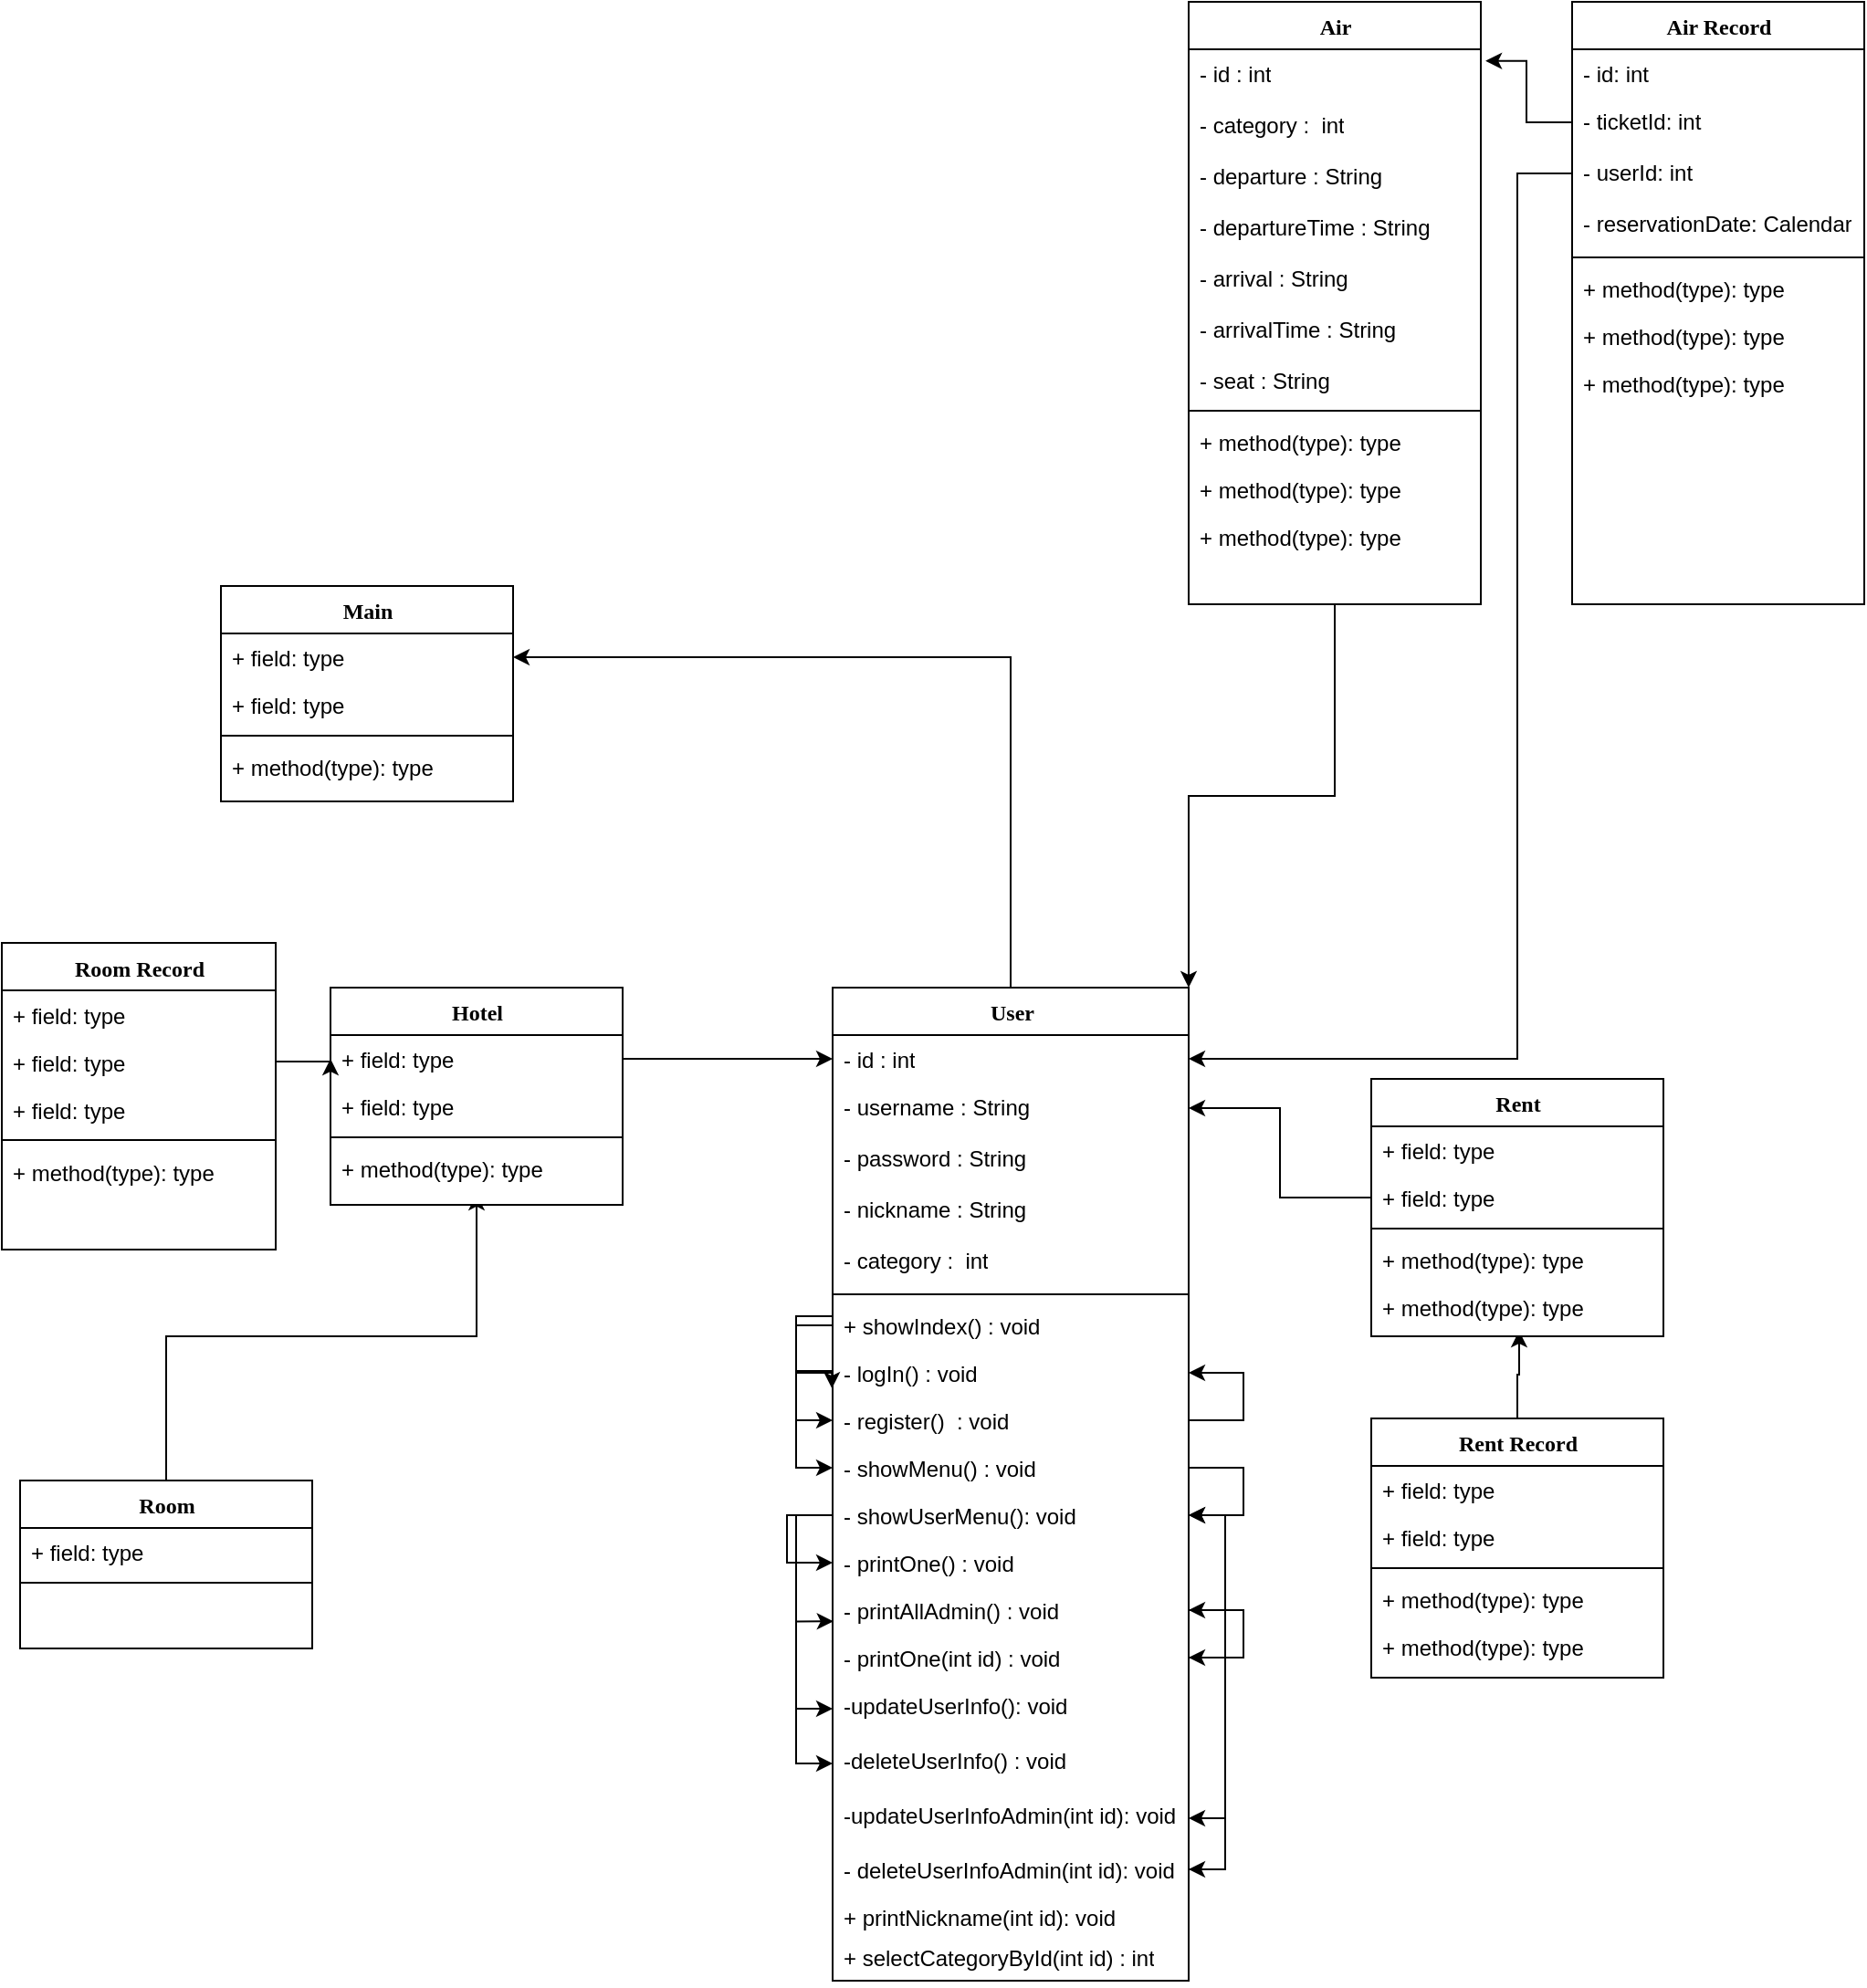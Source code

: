 <mxfile version="17.2.4" type="github">
  <diagram name="Page-1" id="6133507b-19e7-1e82-6fc7-422aa6c4b21f">
    <mxGraphModel dx="1146" dy="1398" grid="1" gridSize="10" guides="1" tooltips="1" connect="1" arrows="1" fold="1" page="1" pageScale="1" pageWidth="1100" pageHeight="850" background="none" math="0" shadow="0">
      <root>
        <mxCell id="0" />
        <mxCell id="1" parent="0" />
        <mxCell id="235556782a83e6d0-1" value="Room Record" style="swimlane;html=1;fontStyle=1;align=center;verticalAlign=top;childLayout=stackLayout;horizontal=1;startSize=26;horizontalStack=0;resizeParent=1;resizeLast=0;collapsible=1;marginBottom=0;swimlaneFillColor=#ffffff;rounded=0;shadow=0;comic=0;labelBackgroundColor=none;strokeWidth=1;fillColor=none;fontFamily=Verdana;fontSize=12" parent="1" vertex="1">
          <mxGeometry x="20" y="335.5" width="150" height="168" as="geometry" />
        </mxCell>
        <mxCell id="235556782a83e6d0-2" value="+ field: type" style="text;html=1;strokeColor=none;fillColor=none;align=left;verticalAlign=top;spacingLeft=4;spacingRight=4;whiteSpace=wrap;overflow=hidden;rotatable=0;points=[[0,0.5],[1,0.5]];portConstraint=eastwest;" parent="235556782a83e6d0-1" vertex="1">
          <mxGeometry y="26" width="150" height="26" as="geometry" />
        </mxCell>
        <mxCell id="235556782a83e6d0-3" value="+ field: type" style="text;html=1;strokeColor=none;fillColor=none;align=left;verticalAlign=top;spacingLeft=4;spacingRight=4;whiteSpace=wrap;overflow=hidden;rotatable=0;points=[[0,0.5],[1,0.5]];portConstraint=eastwest;" parent="235556782a83e6d0-1" vertex="1">
          <mxGeometry y="52" width="150" height="26" as="geometry" />
        </mxCell>
        <mxCell id="235556782a83e6d0-5" value="+ field: type" style="text;html=1;strokeColor=none;fillColor=none;align=left;verticalAlign=top;spacingLeft=4;spacingRight=4;whiteSpace=wrap;overflow=hidden;rotatable=0;points=[[0,0.5],[1,0.5]];portConstraint=eastwest;" parent="235556782a83e6d0-1" vertex="1">
          <mxGeometry y="78" width="150" height="26" as="geometry" />
        </mxCell>
        <mxCell id="235556782a83e6d0-6" value="" style="line;html=1;strokeWidth=1;fillColor=none;align=left;verticalAlign=middle;spacingTop=-1;spacingLeft=3;spacingRight=3;rotatable=0;labelPosition=right;points=[];portConstraint=eastwest;" parent="235556782a83e6d0-1" vertex="1">
          <mxGeometry y="104" width="150" height="8" as="geometry" />
        </mxCell>
        <mxCell id="235556782a83e6d0-7" value="+ method(type): type" style="text;html=1;strokeColor=none;fillColor=none;align=left;verticalAlign=top;spacingLeft=4;spacingRight=4;whiteSpace=wrap;overflow=hidden;rotatable=0;points=[[0,0.5],[1,0.5]];portConstraint=eastwest;" parent="235556782a83e6d0-1" vertex="1">
          <mxGeometry y="112" width="150" height="26" as="geometry" />
        </mxCell>
        <mxCell id="iSK817gtKvxIzdDeoUnY-23" style="edgeStyle=orthogonalEdgeStyle;rounded=0;orthogonalLoop=1;jettySize=auto;html=1;entryX=1;entryY=0.5;entryDx=0;entryDy=0;" parent="1" source="78961159f06e98e8-17" target="iSK817gtKvxIzdDeoUnY-15" edge="1">
          <mxGeometry relative="1" as="geometry" />
        </mxCell>
        <mxCell id="78961159f06e98e8-17" value="User" style="swimlane;html=1;fontStyle=1;align=center;verticalAlign=top;childLayout=stackLayout;horizontal=1;startSize=26;horizontalStack=0;resizeParent=1;resizeLast=0;collapsible=1;marginBottom=0;swimlaneFillColor=#ffffff;rounded=0;shadow=0;comic=0;labelBackgroundColor=none;strokeWidth=1;fillColor=none;fontFamily=Verdana;fontSize=12" parent="1" vertex="1">
          <mxGeometry x="475" y="360" width="195" height="544" as="geometry">
            <mxRectangle x="480" y="420" width="60" height="26" as="alternateBounds" />
          </mxGeometry>
        </mxCell>
        <mxCell id="78961159f06e98e8-23" value="- id : int" style="text;html=1;strokeColor=none;fillColor=none;align=left;verticalAlign=top;spacingLeft=4;spacingRight=4;whiteSpace=wrap;overflow=hidden;rotatable=0;points=[[0,0.5],[1,0.5]];portConstraint=eastwest;" parent="78961159f06e98e8-17" vertex="1">
          <mxGeometry y="26" width="195" height="26" as="geometry" />
        </mxCell>
        <mxCell id="78961159f06e98e8-24" value="- username :&amp;nbsp;String&lt;br&gt;&lt;br&gt;" style="text;html=1;strokeColor=none;fillColor=none;align=left;verticalAlign=top;spacingLeft=4;spacingRight=4;whiteSpace=wrap;overflow=hidden;rotatable=0;points=[[0,0.5],[1,0.5]];portConstraint=eastwest;" parent="78961159f06e98e8-17" vertex="1">
          <mxGeometry y="52" width="195" height="28" as="geometry" />
        </mxCell>
        <mxCell id="_0c4o1B5KgxvpBEdfp1l-8" value="- password :&amp;nbsp;String" style="text;html=1;strokeColor=none;fillColor=none;align=left;verticalAlign=top;spacingLeft=4;spacingRight=4;whiteSpace=wrap;overflow=hidden;rotatable=0;points=[[0,0.5],[1,0.5]];portConstraint=eastwest;" vertex="1" parent="78961159f06e98e8-17">
          <mxGeometry y="80" width="195" height="28" as="geometry" />
        </mxCell>
        <mxCell id="_0c4o1B5KgxvpBEdfp1l-7" value="- nickname :&amp;nbsp;String&lt;span style=&quot;white-space: pre&quot;&gt;	&lt;/span&gt;&lt;span style=&quot;white-space: pre&quot;&gt;	&lt;/span&gt;" style="text;html=1;strokeColor=none;fillColor=none;align=left;verticalAlign=top;spacingLeft=4;spacingRight=4;whiteSpace=wrap;overflow=hidden;rotatable=0;points=[[0,0.5],[1,0.5]];portConstraint=eastwest;" vertex="1" parent="78961159f06e98e8-17">
          <mxGeometry y="108" width="195" height="28" as="geometry" />
        </mxCell>
        <mxCell id="_0c4o1B5KgxvpBEdfp1l-6" value="- category :&amp;nbsp; int" style="text;html=1;strokeColor=none;fillColor=none;align=left;verticalAlign=top;spacingLeft=4;spacingRight=4;whiteSpace=wrap;overflow=hidden;rotatable=0;points=[[0,0.5],[1,0.5]];portConstraint=eastwest;" vertex="1" parent="78961159f06e98e8-17">
          <mxGeometry y="136" width="195" height="28" as="geometry" />
        </mxCell>
        <mxCell id="78961159f06e98e8-19" value="" style="line;html=1;strokeWidth=1;fillColor=none;align=left;verticalAlign=middle;spacingTop=-1;spacingLeft=3;spacingRight=3;rotatable=0;labelPosition=right;points=[];portConstraint=eastwest;" parent="78961159f06e98e8-17" vertex="1">
          <mxGeometry y="164" width="195" height="8" as="geometry" />
        </mxCell>
        <mxCell id="_0c4o1B5KgxvpBEdfp1l-23" style="edgeStyle=orthogonalEdgeStyle;rounded=0;orthogonalLoop=1;jettySize=auto;html=1;entryX=-0.002;entryY=0.83;entryDx=0;entryDy=0;entryPerimeter=0;" edge="1" parent="78961159f06e98e8-17" source="78961159f06e98e8-27" target="_0c4o1B5KgxvpBEdfp1l-9">
          <mxGeometry relative="1" as="geometry">
            <Array as="points">
              <mxPoint x="-20" y="180" />
              <mxPoint x="-20" y="210" />
              <mxPoint y="210" />
            </Array>
          </mxGeometry>
        </mxCell>
        <mxCell id="_0c4o1B5KgxvpBEdfp1l-24" style="edgeStyle=orthogonalEdgeStyle;rounded=0;orthogonalLoop=1;jettySize=auto;html=1;exitX=0;exitY=0.5;exitDx=0;exitDy=0;entryX=0;entryY=0.5;entryDx=0;entryDy=0;" edge="1" parent="78961159f06e98e8-17" source="78961159f06e98e8-27" target="_0c4o1B5KgxvpBEdfp1l-11">
          <mxGeometry relative="1" as="geometry" />
        </mxCell>
        <mxCell id="78961159f06e98e8-27" value="+ showIndex() : void" style="text;html=1;strokeColor=none;fillColor=none;align=left;verticalAlign=top;spacingLeft=4;spacingRight=4;whiteSpace=wrap;overflow=hidden;rotatable=0;points=[[0,0.5],[1,0.5]];portConstraint=eastwest;" parent="78961159f06e98e8-17" vertex="1">
          <mxGeometry y="172" width="195" height="26" as="geometry" />
        </mxCell>
        <mxCell id="_0c4o1B5KgxvpBEdfp1l-26" style="edgeStyle=orthogonalEdgeStyle;rounded=0;orthogonalLoop=1;jettySize=auto;html=1;exitX=0;exitY=0.5;exitDx=0;exitDy=0;entryX=0;entryY=0.5;entryDx=0;entryDy=0;" edge="1" parent="78961159f06e98e8-17" source="_0c4o1B5KgxvpBEdfp1l-9" target="_0c4o1B5KgxvpBEdfp1l-10">
          <mxGeometry relative="1" as="geometry" />
        </mxCell>
        <mxCell id="_0c4o1B5KgxvpBEdfp1l-9" value="-&amp;nbsp;logIn() : void" style="text;html=1;strokeColor=none;fillColor=none;align=left;verticalAlign=top;spacingLeft=4;spacingRight=4;whiteSpace=wrap;overflow=hidden;rotatable=0;points=[[0,0.5],[1,0.5]];portConstraint=eastwest;" vertex="1" parent="78961159f06e98e8-17">
          <mxGeometry y="198" width="195" height="26" as="geometry" />
        </mxCell>
        <mxCell id="_0c4o1B5KgxvpBEdfp1l-25" style="edgeStyle=orthogonalEdgeStyle;rounded=0;orthogonalLoop=1;jettySize=auto;html=1;exitX=1;exitY=0.5;exitDx=0;exitDy=0;entryX=1;entryY=0.5;entryDx=0;entryDy=0;" edge="1" parent="78961159f06e98e8-17" source="_0c4o1B5KgxvpBEdfp1l-11" target="_0c4o1B5KgxvpBEdfp1l-9">
          <mxGeometry relative="1" as="geometry">
            <Array as="points">
              <mxPoint x="225" y="237" />
              <mxPoint x="225" y="211" />
            </Array>
          </mxGeometry>
        </mxCell>
        <mxCell id="_0c4o1B5KgxvpBEdfp1l-11" value="-&amp;nbsp;register()&amp;nbsp; : void" style="text;html=1;strokeColor=none;fillColor=none;align=left;verticalAlign=top;spacingLeft=4;spacingRight=4;whiteSpace=wrap;overflow=hidden;rotatable=0;points=[[0,0.5],[1,0.5]];portConstraint=eastwest;" vertex="1" parent="78961159f06e98e8-17">
          <mxGeometry y="224" width="195" height="26" as="geometry" />
        </mxCell>
        <mxCell id="_0c4o1B5KgxvpBEdfp1l-27" style="edgeStyle=orthogonalEdgeStyle;rounded=0;orthogonalLoop=1;jettySize=auto;html=1;exitX=1;exitY=0.5;exitDx=0;exitDy=0;entryX=1;entryY=0.5;entryDx=0;entryDy=0;" edge="1" parent="78961159f06e98e8-17" source="_0c4o1B5KgxvpBEdfp1l-10" target="_0c4o1B5KgxvpBEdfp1l-15">
          <mxGeometry relative="1" as="geometry">
            <Array as="points">
              <mxPoint x="225" y="263" />
              <mxPoint x="225" y="289" />
            </Array>
          </mxGeometry>
        </mxCell>
        <mxCell id="_0c4o1B5KgxvpBEdfp1l-10" value="-&amp;nbsp;showMenu() : void" style="text;html=1;strokeColor=none;fillColor=none;align=left;verticalAlign=top;spacingLeft=4;spacingRight=4;whiteSpace=wrap;overflow=hidden;rotatable=0;points=[[0,0.5],[1,0.5]];portConstraint=eastwest;" vertex="1" parent="78961159f06e98e8-17">
          <mxGeometry y="250" width="195" height="26" as="geometry" />
        </mxCell>
        <mxCell id="_0c4o1B5KgxvpBEdfp1l-28" style="edgeStyle=orthogonalEdgeStyle;rounded=0;orthogonalLoop=1;jettySize=auto;html=1;exitX=0;exitY=0.5;exitDx=0;exitDy=0;entryX=0.002;entryY=0.737;entryDx=0;entryDy=0;entryPerimeter=0;" edge="1" parent="78961159f06e98e8-17" source="_0c4o1B5KgxvpBEdfp1l-15" target="_0c4o1B5KgxvpBEdfp1l-13">
          <mxGeometry relative="1" as="geometry" />
        </mxCell>
        <mxCell id="_0c4o1B5KgxvpBEdfp1l-29" style="edgeStyle=orthogonalEdgeStyle;rounded=0;orthogonalLoop=1;jettySize=auto;html=1;exitX=0;exitY=0.5;exitDx=0;exitDy=0;entryX=0;entryY=0.5;entryDx=0;entryDy=0;" edge="1" parent="78961159f06e98e8-17" source="_0c4o1B5KgxvpBEdfp1l-15" target="_0c4o1B5KgxvpBEdfp1l-21">
          <mxGeometry relative="1" as="geometry" />
        </mxCell>
        <mxCell id="_0c4o1B5KgxvpBEdfp1l-30" style="edgeStyle=orthogonalEdgeStyle;rounded=0;orthogonalLoop=1;jettySize=auto;html=1;exitX=0;exitY=0.5;exitDx=0;exitDy=0;entryX=0;entryY=0.5;entryDx=0;entryDy=0;" edge="1" parent="78961159f06e98e8-17" source="_0c4o1B5KgxvpBEdfp1l-15" target="_0c4o1B5KgxvpBEdfp1l-20">
          <mxGeometry relative="1" as="geometry" />
        </mxCell>
        <mxCell id="_0c4o1B5KgxvpBEdfp1l-33" style="edgeStyle=orthogonalEdgeStyle;rounded=0;orthogonalLoop=1;jettySize=auto;html=1;exitX=0;exitY=0.5;exitDx=0;exitDy=0;entryX=0;entryY=0.5;entryDx=0;entryDy=0;" edge="1" parent="78961159f06e98e8-17" source="_0c4o1B5KgxvpBEdfp1l-15" target="_0c4o1B5KgxvpBEdfp1l-14">
          <mxGeometry relative="1" as="geometry">
            <Array as="points">
              <mxPoint x="-25" y="289" />
              <mxPoint x="-25" y="315" />
            </Array>
          </mxGeometry>
        </mxCell>
        <mxCell id="_0c4o1B5KgxvpBEdfp1l-15" value="-&amp;nbsp;showUserMenu(): void" style="text;html=1;strokeColor=none;fillColor=none;align=left;verticalAlign=top;spacingLeft=4;spacingRight=4;whiteSpace=wrap;overflow=hidden;rotatable=0;points=[[0,0.5],[1,0.5]];portConstraint=eastwest;" vertex="1" parent="78961159f06e98e8-17">
          <mxGeometry y="276" width="195" height="26" as="geometry" />
        </mxCell>
        <mxCell id="_0c4o1B5KgxvpBEdfp1l-14" value="-&amp;nbsp;printOne() : void" style="text;html=1;strokeColor=none;fillColor=none;align=left;verticalAlign=top;spacingLeft=4;spacingRight=4;whiteSpace=wrap;overflow=hidden;rotatable=0;points=[[0,0.5],[1,0.5]];portConstraint=eastwest;" vertex="1" parent="78961159f06e98e8-17">
          <mxGeometry y="302" width="195" height="26" as="geometry" />
        </mxCell>
        <mxCell id="_0c4o1B5KgxvpBEdfp1l-31" style="edgeStyle=orthogonalEdgeStyle;rounded=0;orthogonalLoop=1;jettySize=auto;html=1;exitX=1;exitY=0.5;exitDx=0;exitDy=0;entryX=1;entryY=0.5;entryDx=0;entryDy=0;" edge="1" parent="78961159f06e98e8-17" source="_0c4o1B5KgxvpBEdfp1l-13" target="_0c4o1B5KgxvpBEdfp1l-12">
          <mxGeometry relative="1" as="geometry">
            <Array as="points">
              <mxPoint x="225" y="341" />
              <mxPoint x="225" y="367" />
            </Array>
          </mxGeometry>
        </mxCell>
        <mxCell id="_0c4o1B5KgxvpBEdfp1l-13" value="-&amp;nbsp;printAllAdmin() : void" style="text;html=1;strokeColor=none;fillColor=none;align=left;verticalAlign=top;spacingLeft=4;spacingRight=4;whiteSpace=wrap;overflow=hidden;rotatable=0;points=[[0,0.5],[1,0.5]];portConstraint=eastwest;" vertex="1" parent="78961159f06e98e8-17">
          <mxGeometry y="328" width="195" height="26" as="geometry" />
        </mxCell>
        <mxCell id="_0c4o1B5KgxvpBEdfp1l-34" style="edgeStyle=orthogonalEdgeStyle;rounded=0;orthogonalLoop=1;jettySize=auto;html=1;exitX=1;exitY=0.5;exitDx=0;exitDy=0;entryX=1;entryY=0.5;entryDx=0;entryDy=0;" edge="1" parent="78961159f06e98e8-17" source="_0c4o1B5KgxvpBEdfp1l-12" target="_0c4o1B5KgxvpBEdfp1l-19">
          <mxGeometry relative="1" as="geometry" />
        </mxCell>
        <mxCell id="_0c4o1B5KgxvpBEdfp1l-35" style="edgeStyle=orthogonalEdgeStyle;rounded=0;orthogonalLoop=1;jettySize=auto;html=1;exitX=1;exitY=0.5;exitDx=0;exitDy=0;entryX=1;entryY=0.5;entryDx=0;entryDy=0;" edge="1" parent="78961159f06e98e8-17" source="_0c4o1B5KgxvpBEdfp1l-12" target="_0c4o1B5KgxvpBEdfp1l-18">
          <mxGeometry relative="1" as="geometry" />
        </mxCell>
        <mxCell id="_0c4o1B5KgxvpBEdfp1l-36" style="edgeStyle=orthogonalEdgeStyle;rounded=0;orthogonalLoop=1;jettySize=auto;html=1;exitX=1;exitY=0.5;exitDx=0;exitDy=0;entryX=1;entryY=0.5;entryDx=0;entryDy=0;" edge="1" parent="78961159f06e98e8-17" source="_0c4o1B5KgxvpBEdfp1l-12" target="_0c4o1B5KgxvpBEdfp1l-13">
          <mxGeometry relative="1" as="geometry">
            <Array as="points">
              <mxPoint x="225" y="367" />
              <mxPoint x="225" y="341" />
            </Array>
          </mxGeometry>
        </mxCell>
        <mxCell id="_0c4o1B5KgxvpBEdfp1l-12" value="-&amp;nbsp;printOne(int id) : void" style="text;html=1;strokeColor=none;fillColor=none;align=left;verticalAlign=top;spacingLeft=4;spacingRight=4;whiteSpace=wrap;overflow=hidden;rotatable=0;points=[[0,0.5],[1,0.5]];portConstraint=eastwest;" vertex="1" parent="78961159f06e98e8-17">
          <mxGeometry y="354" width="195" height="26" as="geometry" />
        </mxCell>
        <mxCell id="_0c4o1B5KgxvpBEdfp1l-21" value="-updateUserInfo(): void" style="text;html=1;strokeColor=none;fillColor=none;align=left;verticalAlign=top;spacingLeft=4;spacingRight=4;whiteSpace=wrap;overflow=hidden;rotatable=0;points=[[0,0.5],[1,0.5]];portConstraint=eastwest;" vertex="1" parent="78961159f06e98e8-17">
          <mxGeometry y="380" width="195" height="30" as="geometry" />
        </mxCell>
        <mxCell id="_0c4o1B5KgxvpBEdfp1l-20" value="-deleteUserInfo() : void" style="text;html=1;strokeColor=none;fillColor=none;align=left;verticalAlign=top;spacingLeft=4;spacingRight=4;whiteSpace=wrap;overflow=hidden;rotatable=0;points=[[0,0.5],[1,0.5]];portConstraint=eastwest;" vertex="1" parent="78961159f06e98e8-17">
          <mxGeometry y="410" width="195" height="30" as="geometry" />
        </mxCell>
        <mxCell id="_0c4o1B5KgxvpBEdfp1l-19" value="-updateUserInfoAdmin(int id): void" style="text;html=1;strokeColor=none;fillColor=none;align=left;verticalAlign=top;spacingLeft=4;spacingRight=4;whiteSpace=wrap;overflow=hidden;rotatable=0;points=[[0,0.5],[1,0.5]];portConstraint=eastwest;" vertex="1" parent="78961159f06e98e8-17">
          <mxGeometry y="440" width="195" height="30" as="geometry" />
        </mxCell>
        <mxCell id="_0c4o1B5KgxvpBEdfp1l-37" style="edgeStyle=orthogonalEdgeStyle;rounded=0;orthogonalLoop=1;jettySize=auto;html=1;exitX=1;exitY=0.5;exitDx=0;exitDy=0;entryX=1;entryY=0.5;entryDx=0;entryDy=0;" edge="1" parent="78961159f06e98e8-17" source="_0c4o1B5KgxvpBEdfp1l-18" target="_0c4o1B5KgxvpBEdfp1l-15">
          <mxGeometry relative="1" as="geometry" />
        </mxCell>
        <mxCell id="_0c4o1B5KgxvpBEdfp1l-18" value="-&amp;nbsp;deleteUserInfoAdmin(int id): void" style="text;html=1;strokeColor=none;fillColor=none;align=left;verticalAlign=top;spacingLeft=4;spacingRight=4;whiteSpace=wrap;overflow=hidden;rotatable=0;points=[[0,0.5],[1,0.5]];portConstraint=eastwest;" vertex="1" parent="78961159f06e98e8-17">
          <mxGeometry y="470" width="195" height="26" as="geometry" />
        </mxCell>
        <mxCell id="_0c4o1B5KgxvpBEdfp1l-17" value="+ printNickname(int id): void" style="text;html=1;strokeColor=none;fillColor=none;align=left;verticalAlign=top;spacingLeft=4;spacingRight=4;whiteSpace=wrap;overflow=hidden;rotatable=0;points=[[0,0.5],[1,0.5]];portConstraint=eastwest;" vertex="1" parent="78961159f06e98e8-17">
          <mxGeometry y="496" width="195" height="26" as="geometry" />
        </mxCell>
        <mxCell id="78961159f06e98e8-43" value="Air Record" style="swimlane;html=1;fontStyle=1;align=center;verticalAlign=top;childLayout=stackLayout;horizontal=1;startSize=26;horizontalStack=0;resizeParent=1;resizeLast=0;collapsible=1;marginBottom=0;swimlaneFillColor=#ffffff;rounded=0;shadow=0;comic=0;labelBackgroundColor=none;strokeWidth=1;fillColor=none;fontFamily=Verdana;fontSize=12" parent="1" vertex="1">
          <mxGeometry x="880" y="-180.0" width="160" height="330" as="geometry" />
        </mxCell>
        <mxCell id="_0c4o1B5KgxvpBEdfp1l-59" value="-&amp;nbsp;id: int" style="text;html=1;strokeColor=none;fillColor=none;align=left;verticalAlign=top;spacingLeft=4;spacingRight=4;whiteSpace=wrap;overflow=hidden;rotatable=0;points=[[0,0.5],[1,0.5]];portConstraint=eastwest;" vertex="1" parent="78961159f06e98e8-43">
          <mxGeometry y="26" width="160" height="26" as="geometry" />
        </mxCell>
        <mxCell id="_0c4o1B5KgxvpBEdfp1l-58" value="- ticketId:&amp;nbsp;int" style="text;html=1;strokeColor=none;fillColor=none;align=left;verticalAlign=top;spacingLeft=4;spacingRight=4;whiteSpace=wrap;overflow=hidden;rotatable=0;points=[[0,0.5],[1,0.5]];portConstraint=eastwest;" vertex="1" parent="78961159f06e98e8-43">
          <mxGeometry y="52" width="160" height="28" as="geometry" />
        </mxCell>
        <mxCell id="_0c4o1B5KgxvpBEdfp1l-57" value="- userId:&amp;nbsp;int" style="text;html=1;strokeColor=none;fillColor=none;align=left;verticalAlign=top;spacingLeft=4;spacingRight=4;whiteSpace=wrap;overflow=hidden;rotatable=0;points=[[0,0.5],[1,0.5]];portConstraint=eastwest;" vertex="1" parent="78961159f06e98e8-43">
          <mxGeometry y="80" width="160" height="28" as="geometry" />
        </mxCell>
        <mxCell id="_0c4o1B5KgxvpBEdfp1l-56" value="- reservationDate:&amp;nbsp;Calendar" style="text;html=1;strokeColor=none;fillColor=none;align=left;verticalAlign=top;spacingLeft=4;spacingRight=4;whiteSpace=wrap;overflow=hidden;rotatable=0;points=[[0,0.5],[1,0.5]];portConstraint=eastwest;" vertex="1" parent="78961159f06e98e8-43">
          <mxGeometry y="108" width="160" height="28" as="geometry" />
        </mxCell>
        <mxCell id="78961159f06e98e8-51" value="" style="line;html=1;strokeWidth=1;fillColor=none;align=left;verticalAlign=middle;spacingTop=-1;spacingLeft=3;spacingRight=3;rotatable=0;labelPosition=right;points=[];portConstraint=eastwest;" parent="78961159f06e98e8-43" vertex="1">
          <mxGeometry y="136" width="160" height="8" as="geometry" />
        </mxCell>
        <mxCell id="78961159f06e98e8-52" value="+ method(type): type" style="text;html=1;strokeColor=none;fillColor=none;align=left;verticalAlign=top;spacingLeft=4;spacingRight=4;whiteSpace=wrap;overflow=hidden;rotatable=0;points=[[0,0.5],[1,0.5]];portConstraint=eastwest;" parent="78961159f06e98e8-43" vertex="1">
          <mxGeometry y="144" width="160" height="26" as="geometry" />
        </mxCell>
        <mxCell id="b94bc138ca980ef-2" value="+ method(type): type" style="text;html=1;strokeColor=none;fillColor=none;align=left;verticalAlign=top;spacingLeft=4;spacingRight=4;whiteSpace=wrap;overflow=hidden;rotatable=0;points=[[0,0.5],[1,0.5]];portConstraint=eastwest;" parent="78961159f06e98e8-43" vertex="1">
          <mxGeometry y="170" width="160" height="26" as="geometry" />
        </mxCell>
        <mxCell id="b94bc138ca980ef-3" value="+ method(type): type" style="text;html=1;strokeColor=none;fillColor=none;align=left;verticalAlign=top;spacingLeft=4;spacingRight=4;whiteSpace=wrap;overflow=hidden;rotatable=0;points=[[0,0.5],[1,0.5]];portConstraint=eastwest;" parent="78961159f06e98e8-43" vertex="1">
          <mxGeometry y="196" width="160" height="26" as="geometry" />
        </mxCell>
        <mxCell id="iSK817gtKvxIzdDeoUnY-26" style="edgeStyle=orthogonalEdgeStyle;rounded=0;orthogonalLoop=1;jettySize=auto;html=1;exitX=0.5;exitY=0;exitDx=0;exitDy=0;entryX=0.5;entryY=1.038;entryDx=0;entryDy=0;entryPerimeter=0;" parent="1" source="78961159f06e98e8-69" target="78961159f06e98e8-117" edge="1">
          <mxGeometry relative="1" as="geometry" />
        </mxCell>
        <mxCell id="78961159f06e98e8-69" value="Room" style="swimlane;html=1;fontStyle=1;align=center;verticalAlign=top;childLayout=stackLayout;horizontal=1;startSize=26;horizontalStack=0;resizeParent=1;resizeLast=0;collapsible=1;marginBottom=0;swimlaneFillColor=#ffffff;rounded=0;shadow=0;comic=0;labelBackgroundColor=none;strokeWidth=1;fillColor=none;fontFamily=Verdana;fontSize=12" parent="1" vertex="1">
          <mxGeometry x="30" y="630" width="160" height="92" as="geometry" />
        </mxCell>
        <mxCell id="78961159f06e98e8-70" value="+ field: type" style="text;html=1;strokeColor=none;fillColor=none;align=left;verticalAlign=top;spacingLeft=4;spacingRight=4;whiteSpace=wrap;overflow=hidden;rotatable=0;points=[[0,0.5],[1,0.5]];portConstraint=eastwest;" parent="78961159f06e98e8-69" vertex="1">
          <mxGeometry y="26" width="160" height="26" as="geometry" />
        </mxCell>
        <mxCell id="78961159f06e98e8-77" value="" style="line;html=1;strokeWidth=1;fillColor=none;align=left;verticalAlign=middle;spacingTop=-1;spacingLeft=3;spacingRight=3;rotatable=0;labelPosition=right;points=[];portConstraint=eastwest;" parent="78961159f06e98e8-69" vertex="1">
          <mxGeometry y="52" width="160" height="8" as="geometry" />
        </mxCell>
        <mxCell id="iSK817gtKvxIzdDeoUnY-21" style="edgeStyle=orthogonalEdgeStyle;rounded=0;orthogonalLoop=1;jettySize=auto;html=1;exitX=0.5;exitY=0;exitDx=0;exitDy=0;entryX=0.506;entryY=1;entryDx=0;entryDy=0;entryPerimeter=0;" parent="1" source="78961159f06e98e8-82" target="b94bc138ca980ef-5" edge="1">
          <mxGeometry relative="1" as="geometry" />
        </mxCell>
        <mxCell id="78961159f06e98e8-82" value="Rent Record" style="swimlane;html=1;fontStyle=1;align=center;verticalAlign=top;childLayout=stackLayout;horizontal=1;startSize=26;horizontalStack=0;resizeParent=1;resizeLast=0;collapsible=1;marginBottom=0;swimlaneFillColor=#ffffff;rounded=0;shadow=0;comic=0;labelBackgroundColor=none;strokeWidth=1;fillColor=none;fontFamily=Verdana;fontSize=12" parent="1" vertex="1">
          <mxGeometry x="770" y="596" width="160" height="142" as="geometry" />
        </mxCell>
        <mxCell id="78961159f06e98e8-84" value="+ field: type" style="text;html=1;strokeColor=none;fillColor=none;align=left;verticalAlign=top;spacingLeft=4;spacingRight=4;whiteSpace=wrap;overflow=hidden;rotatable=0;points=[[0,0.5],[1,0.5]];portConstraint=eastwest;" parent="78961159f06e98e8-82" vertex="1">
          <mxGeometry y="26" width="160" height="26" as="geometry" />
        </mxCell>
        <mxCell id="78961159f06e98e8-89" value="+ field: type" style="text;html=1;strokeColor=none;fillColor=none;align=left;verticalAlign=top;spacingLeft=4;spacingRight=4;whiteSpace=wrap;overflow=hidden;rotatable=0;points=[[0,0.5],[1,0.5]];portConstraint=eastwest;" parent="78961159f06e98e8-82" vertex="1">
          <mxGeometry y="52" width="160" height="26" as="geometry" />
        </mxCell>
        <mxCell id="78961159f06e98e8-90" value="" style="line;html=1;strokeWidth=1;fillColor=none;align=left;verticalAlign=middle;spacingTop=-1;spacingLeft=3;spacingRight=3;rotatable=0;labelPosition=right;points=[];portConstraint=eastwest;" parent="78961159f06e98e8-82" vertex="1">
          <mxGeometry y="78" width="160" height="8" as="geometry" />
        </mxCell>
        <mxCell id="78961159f06e98e8-94" value="+ method(type): type" style="text;html=1;strokeColor=none;fillColor=none;align=left;verticalAlign=top;spacingLeft=4;spacingRight=4;whiteSpace=wrap;overflow=hidden;rotatable=0;points=[[0,0.5],[1,0.5]];portConstraint=eastwest;" parent="78961159f06e98e8-82" vertex="1">
          <mxGeometry y="86" width="160" height="26" as="geometry" />
        </mxCell>
        <mxCell id="b94bc138ca980ef-4" value="+ method(type): type" style="text;html=1;strokeColor=none;fillColor=none;align=left;verticalAlign=top;spacingLeft=4;spacingRight=4;whiteSpace=wrap;overflow=hidden;rotatable=0;points=[[0,0.5],[1,0.5]];portConstraint=eastwest;" parent="78961159f06e98e8-82" vertex="1">
          <mxGeometry y="112" width="160" height="26" as="geometry" />
        </mxCell>
        <mxCell id="78961159f06e98e8-95" value="Rent" style="swimlane;html=1;fontStyle=1;align=center;verticalAlign=top;childLayout=stackLayout;horizontal=1;startSize=26;horizontalStack=0;resizeParent=1;resizeLast=0;collapsible=1;marginBottom=0;swimlaneFillColor=#ffffff;rounded=0;shadow=0;comic=0;labelBackgroundColor=none;strokeWidth=1;fillColor=none;fontFamily=Verdana;fontSize=12" parent="1" vertex="1">
          <mxGeometry x="770" y="410" width="160" height="141" as="geometry" />
        </mxCell>
        <mxCell id="78961159f06e98e8-96" value="+ field: type" style="text;html=1;strokeColor=none;fillColor=none;align=left;verticalAlign=top;spacingLeft=4;spacingRight=4;whiteSpace=wrap;overflow=hidden;rotatable=0;points=[[0,0.5],[1,0.5]];portConstraint=eastwest;" parent="78961159f06e98e8-95" vertex="1">
          <mxGeometry y="26" width="160" height="26" as="geometry" />
        </mxCell>
        <mxCell id="78961159f06e98e8-102" value="+ field: type" style="text;html=1;strokeColor=none;fillColor=none;align=left;verticalAlign=top;spacingLeft=4;spacingRight=4;whiteSpace=wrap;overflow=hidden;rotatable=0;points=[[0,0.5],[1,0.5]];portConstraint=eastwest;" parent="78961159f06e98e8-95" vertex="1">
          <mxGeometry y="52" width="160" height="26" as="geometry" />
        </mxCell>
        <mxCell id="78961159f06e98e8-103" value="" style="line;html=1;strokeWidth=1;fillColor=none;align=left;verticalAlign=middle;spacingTop=-1;spacingLeft=3;spacingRight=3;rotatable=0;labelPosition=right;points=[];portConstraint=eastwest;" parent="78961159f06e98e8-95" vertex="1">
          <mxGeometry y="78" width="160" height="8" as="geometry" />
        </mxCell>
        <mxCell id="78961159f06e98e8-104" value="+ method(type): type" style="text;html=1;strokeColor=none;fillColor=none;align=left;verticalAlign=top;spacingLeft=4;spacingRight=4;whiteSpace=wrap;overflow=hidden;rotatable=0;points=[[0,0.5],[1,0.5]];portConstraint=eastwest;" parent="78961159f06e98e8-95" vertex="1">
          <mxGeometry y="86" width="160" height="26" as="geometry" />
        </mxCell>
        <mxCell id="b94bc138ca980ef-5" value="+ method(type): type" style="text;html=1;strokeColor=none;fillColor=none;align=left;verticalAlign=top;spacingLeft=4;spacingRight=4;whiteSpace=wrap;overflow=hidden;rotatable=0;points=[[0,0.5],[1,0.5]];portConstraint=eastwest;" parent="78961159f06e98e8-95" vertex="1">
          <mxGeometry y="112" width="160" height="26" as="geometry" />
        </mxCell>
        <mxCell id="78961159f06e98e8-108" value="Hotel" style="swimlane;html=1;fontStyle=1;align=center;verticalAlign=top;childLayout=stackLayout;horizontal=1;startSize=26;horizontalStack=0;resizeParent=1;resizeLast=0;collapsible=1;marginBottom=0;swimlaneFillColor=#ffffff;rounded=0;shadow=0;comic=0;labelBackgroundColor=none;strokeWidth=1;fillColor=none;fontFamily=Verdana;fontSize=12" parent="1" vertex="1">
          <mxGeometry x="200" y="360" width="160" height="119" as="geometry" />
        </mxCell>
        <mxCell id="78961159f06e98e8-109" value="+ field: type" style="text;html=1;strokeColor=none;fillColor=none;align=left;verticalAlign=top;spacingLeft=4;spacingRight=4;whiteSpace=wrap;overflow=hidden;rotatable=0;points=[[0,0.5],[1,0.5]];portConstraint=eastwest;" parent="78961159f06e98e8-108" vertex="1">
          <mxGeometry y="26" width="160" height="26" as="geometry" />
        </mxCell>
        <mxCell id="78961159f06e98e8-110" value="+ field: type" style="text;html=1;strokeColor=none;fillColor=none;align=left;verticalAlign=top;spacingLeft=4;spacingRight=4;whiteSpace=wrap;overflow=hidden;rotatable=0;points=[[0,0.5],[1,0.5]];portConstraint=eastwest;" parent="78961159f06e98e8-108" vertex="1">
          <mxGeometry y="52" width="160" height="26" as="geometry" />
        </mxCell>
        <mxCell id="78961159f06e98e8-116" value="" style="line;html=1;strokeWidth=1;fillColor=none;align=left;verticalAlign=middle;spacingTop=-1;spacingLeft=3;spacingRight=3;rotatable=0;labelPosition=right;points=[];portConstraint=eastwest;" parent="78961159f06e98e8-108" vertex="1">
          <mxGeometry y="78" width="160" height="8" as="geometry" />
        </mxCell>
        <mxCell id="78961159f06e98e8-117" value="+ method(type): type" style="text;html=1;strokeColor=none;fillColor=none;align=left;verticalAlign=top;spacingLeft=4;spacingRight=4;whiteSpace=wrap;overflow=hidden;rotatable=0;points=[[0,0.5],[1,0.5]];portConstraint=eastwest;" parent="78961159f06e98e8-108" vertex="1">
          <mxGeometry y="86" width="160" height="26" as="geometry" />
        </mxCell>
        <mxCell id="iSK817gtKvxIzdDeoUnY-28" style="edgeStyle=orthogonalEdgeStyle;rounded=0;orthogonalLoop=1;jettySize=auto;html=1;exitX=0.5;exitY=1;exitDx=0;exitDy=0;entryX=1;entryY=0;entryDx=0;entryDy=0;" parent="1" source="iSK817gtKvxIzdDeoUnY-1" target="78961159f06e98e8-17" edge="1">
          <mxGeometry relative="1" as="geometry" />
        </mxCell>
        <mxCell id="iSK817gtKvxIzdDeoUnY-1" value="Air" style="swimlane;html=1;fontStyle=1;align=center;verticalAlign=top;childLayout=stackLayout;horizontal=1;startSize=26;horizontalStack=0;resizeParent=1;resizeLast=0;collapsible=1;marginBottom=0;swimlaneFillColor=#ffffff;rounded=0;shadow=0;comic=0;labelBackgroundColor=none;strokeWidth=1;fillColor=none;fontFamily=Verdana;fontSize=12" parent="1" vertex="1">
          <mxGeometry x="670" y="-180" width="160" height="330" as="geometry" />
        </mxCell>
        <mxCell id="_0c4o1B5KgxvpBEdfp1l-60" value="- id : int" style="text;html=1;strokeColor=none;fillColor=none;align=left;verticalAlign=top;spacingLeft=4;spacingRight=4;whiteSpace=wrap;overflow=hidden;rotatable=0;points=[[0,0.5],[1,0.5]];portConstraint=eastwest;" vertex="1" parent="iSK817gtKvxIzdDeoUnY-1">
          <mxGeometry y="26" width="160" height="28" as="geometry" />
        </mxCell>
        <mxCell id="_0c4o1B5KgxvpBEdfp1l-52" value="- category :&amp;nbsp; int" style="text;html=1;strokeColor=none;fillColor=none;align=left;verticalAlign=top;spacingLeft=4;spacingRight=4;whiteSpace=wrap;overflow=hidden;rotatable=0;points=[[0,0.5],[1,0.5]];portConstraint=eastwest;" vertex="1" parent="iSK817gtKvxIzdDeoUnY-1">
          <mxGeometry y="54" width="160" height="28" as="geometry" />
        </mxCell>
        <mxCell id="_0c4o1B5KgxvpBEdfp1l-51" value="- departure :&amp;nbsp;String&lt;span&gt;	&lt;/span&gt;&lt;span&gt;	&lt;/span&gt;" style="text;html=1;strokeColor=none;fillColor=none;align=left;verticalAlign=top;spacingLeft=4;spacingRight=4;whiteSpace=wrap;overflow=hidden;rotatable=0;points=[[0,0.5],[1,0.5]];portConstraint=eastwest;" vertex="1" parent="iSK817gtKvxIzdDeoUnY-1">
          <mxGeometry y="82" width="160" height="28" as="geometry" />
        </mxCell>
        <mxCell id="_0c4o1B5KgxvpBEdfp1l-50" value="- departureTime :&amp;nbsp;String" style="text;html=1;strokeColor=none;fillColor=none;align=left;verticalAlign=top;spacingLeft=4;spacingRight=4;whiteSpace=wrap;overflow=hidden;rotatable=0;points=[[0,0.5],[1,0.5]];portConstraint=eastwest;" vertex="1" parent="iSK817gtKvxIzdDeoUnY-1">
          <mxGeometry y="110" width="160" height="28" as="geometry" />
        </mxCell>
        <mxCell id="_0c4o1B5KgxvpBEdfp1l-49" value="- arrival :&amp;nbsp;String&lt;br&gt;" style="text;html=1;strokeColor=none;fillColor=none;align=left;verticalAlign=top;spacingLeft=4;spacingRight=4;whiteSpace=wrap;overflow=hidden;rotatable=0;points=[[0,0.5],[1,0.5]];portConstraint=eastwest;" vertex="1" parent="iSK817gtKvxIzdDeoUnY-1">
          <mxGeometry y="138" width="160" height="28" as="geometry" />
        </mxCell>
        <mxCell id="_0c4o1B5KgxvpBEdfp1l-53" value="- arrivalTime :&amp;nbsp;String" style="text;html=1;strokeColor=none;fillColor=none;align=left;verticalAlign=top;spacingLeft=4;spacingRight=4;whiteSpace=wrap;overflow=hidden;rotatable=0;points=[[0,0.5],[1,0.5]];portConstraint=eastwest;" vertex="1" parent="iSK817gtKvxIzdDeoUnY-1">
          <mxGeometry y="166" width="160" height="28" as="geometry" />
        </mxCell>
        <mxCell id="iSK817gtKvxIzdDeoUnY-2" value="-&amp;nbsp;seat : String" style="text;html=1;strokeColor=none;fillColor=none;align=left;verticalAlign=top;spacingLeft=4;spacingRight=4;whiteSpace=wrap;overflow=hidden;rotatable=0;points=[[0,0.5],[1,0.5]];portConstraint=eastwest;" parent="iSK817gtKvxIzdDeoUnY-1" vertex="1">
          <mxGeometry y="194" width="160" height="26" as="geometry" />
        </mxCell>
        <mxCell id="iSK817gtKvxIzdDeoUnY-4" value="" style="line;html=1;strokeWidth=1;fillColor=none;align=left;verticalAlign=middle;spacingTop=-1;spacingLeft=3;spacingRight=3;rotatable=0;labelPosition=right;points=[];portConstraint=eastwest;" parent="iSK817gtKvxIzdDeoUnY-1" vertex="1">
          <mxGeometry y="220" width="160" height="8" as="geometry" />
        </mxCell>
        <mxCell id="iSK817gtKvxIzdDeoUnY-5" value="+ method(type): type" style="text;html=1;strokeColor=none;fillColor=none;align=left;verticalAlign=top;spacingLeft=4;spacingRight=4;whiteSpace=wrap;overflow=hidden;rotatable=0;points=[[0,0.5],[1,0.5]];portConstraint=eastwest;" parent="iSK817gtKvxIzdDeoUnY-1" vertex="1">
          <mxGeometry y="228" width="160" height="26" as="geometry" />
        </mxCell>
        <mxCell id="iSK817gtKvxIzdDeoUnY-6" value="+ method(type): type" style="text;html=1;strokeColor=none;fillColor=none;align=left;verticalAlign=top;spacingLeft=4;spacingRight=4;whiteSpace=wrap;overflow=hidden;rotatable=0;points=[[0,0.5],[1,0.5]];portConstraint=eastwest;" parent="iSK817gtKvxIzdDeoUnY-1" vertex="1">
          <mxGeometry y="254" width="160" height="26" as="geometry" />
        </mxCell>
        <mxCell id="iSK817gtKvxIzdDeoUnY-7" value="+ method(type): type" style="text;html=1;strokeColor=none;fillColor=none;align=left;verticalAlign=top;spacingLeft=4;spacingRight=4;whiteSpace=wrap;overflow=hidden;rotatable=0;points=[[0,0.5],[1,0.5]];portConstraint=eastwest;" parent="iSK817gtKvxIzdDeoUnY-1" vertex="1">
          <mxGeometry y="280" width="160" height="26" as="geometry" />
        </mxCell>
        <mxCell id="iSK817gtKvxIzdDeoUnY-14" value="Main" style="swimlane;html=1;fontStyle=1;align=center;verticalAlign=top;childLayout=stackLayout;horizontal=1;startSize=26;horizontalStack=0;resizeParent=1;resizeLast=0;collapsible=1;marginBottom=0;swimlaneFillColor=#ffffff;rounded=0;shadow=0;comic=0;labelBackgroundColor=none;strokeWidth=1;fillColor=none;fontFamily=Verdana;fontSize=12" parent="1" vertex="1">
          <mxGeometry x="140" y="140" width="160" height="118" as="geometry" />
        </mxCell>
        <mxCell id="iSK817gtKvxIzdDeoUnY-15" value="+ field: type" style="text;html=1;strokeColor=none;fillColor=none;align=left;verticalAlign=top;spacingLeft=4;spacingRight=4;whiteSpace=wrap;overflow=hidden;rotatable=0;points=[[0,0.5],[1,0.5]];portConstraint=eastwest;" parent="iSK817gtKvxIzdDeoUnY-14" vertex="1">
          <mxGeometry y="26" width="160" height="26" as="geometry" />
        </mxCell>
        <mxCell id="iSK817gtKvxIzdDeoUnY-16" value="+ field: type" style="text;html=1;strokeColor=none;fillColor=none;align=left;verticalAlign=top;spacingLeft=4;spacingRight=4;whiteSpace=wrap;overflow=hidden;rotatable=0;points=[[0,0.5],[1,0.5]];portConstraint=eastwest;" parent="iSK817gtKvxIzdDeoUnY-14" vertex="1">
          <mxGeometry y="52" width="160" height="26" as="geometry" />
        </mxCell>
        <mxCell id="iSK817gtKvxIzdDeoUnY-17" value="" style="line;html=1;strokeWidth=1;fillColor=none;align=left;verticalAlign=middle;spacingTop=-1;spacingLeft=3;spacingRight=3;rotatable=0;labelPosition=right;points=[];portConstraint=eastwest;" parent="iSK817gtKvxIzdDeoUnY-14" vertex="1">
          <mxGeometry y="78" width="160" height="8" as="geometry" />
        </mxCell>
        <mxCell id="iSK817gtKvxIzdDeoUnY-18" value="+ method(type): type" style="text;html=1;strokeColor=none;fillColor=none;align=left;verticalAlign=top;spacingLeft=4;spacingRight=4;whiteSpace=wrap;overflow=hidden;rotatable=0;points=[[0,0.5],[1,0.5]];portConstraint=eastwest;" parent="iSK817gtKvxIzdDeoUnY-14" vertex="1">
          <mxGeometry y="86" width="160" height="26" as="geometry" />
        </mxCell>
        <mxCell id="iSK817gtKvxIzdDeoUnY-24" style="edgeStyle=orthogonalEdgeStyle;rounded=0;orthogonalLoop=1;jettySize=auto;html=1;exitX=1;exitY=0.5;exitDx=0;exitDy=0;" parent="1" source="78961159f06e98e8-109" target="78961159f06e98e8-23" edge="1">
          <mxGeometry relative="1" as="geometry" />
        </mxCell>
        <mxCell id="iSK817gtKvxIzdDeoUnY-27" style="edgeStyle=orthogonalEdgeStyle;rounded=0;orthogonalLoop=1;jettySize=auto;html=1;exitX=1;exitY=0.5;exitDx=0;exitDy=0;entryX=0;entryY=0.5;entryDx=0;entryDy=0;" parent="1" source="235556782a83e6d0-3" target="78961159f06e98e8-109" edge="1">
          <mxGeometry relative="1" as="geometry" />
        </mxCell>
        <mxCell id="iSK817gtKvxIzdDeoUnY-29" style="edgeStyle=orthogonalEdgeStyle;rounded=0;orthogonalLoop=1;jettySize=auto;html=1;" parent="1" source="78961159f06e98e8-102" target="78961159f06e98e8-24" edge="1">
          <mxGeometry relative="1" as="geometry" />
        </mxCell>
        <mxCell id="iSK817gtKvxIzdDeoUnY-30" style="edgeStyle=orthogonalEdgeStyle;rounded=0;orthogonalLoop=1;jettySize=auto;html=1;exitX=0;exitY=0.5;exitDx=0;exitDy=0;entryX=1;entryY=0;entryDx=0;entryDy=0;" parent="1" source="78961159f06e98e8-45" target="iSK817gtKvxIzdDeoUnY-1" edge="1">
          <mxGeometry relative="1" as="geometry" />
        </mxCell>
        <mxCell id="_0c4o1B5KgxvpBEdfp1l-22" value="+&amp;nbsp;selectCategoryById(int id) : int" style="text;html=1;strokeColor=none;fillColor=none;align=left;verticalAlign=top;spacingLeft=4;spacingRight=4;whiteSpace=wrap;overflow=hidden;rotatable=0;points=[[0,0.5],[1,0.5]];portConstraint=eastwest;" vertex="1" parent="1">
          <mxGeometry x="475" y="878" width="195" height="26" as="geometry" />
        </mxCell>
        <mxCell id="_0c4o1B5KgxvpBEdfp1l-61" style="edgeStyle=orthogonalEdgeStyle;rounded=0;orthogonalLoop=1;jettySize=auto;html=1;exitX=0;exitY=0.5;exitDx=0;exitDy=0;entryX=1.016;entryY=0.227;entryDx=0;entryDy=0;entryPerimeter=0;" edge="1" parent="1" source="_0c4o1B5KgxvpBEdfp1l-58" target="_0c4o1B5KgxvpBEdfp1l-60">
          <mxGeometry relative="1" as="geometry" />
        </mxCell>
        <mxCell id="_0c4o1B5KgxvpBEdfp1l-62" style="edgeStyle=orthogonalEdgeStyle;rounded=0;orthogonalLoop=1;jettySize=auto;html=1;exitX=0;exitY=0.5;exitDx=0;exitDy=0;entryX=1;entryY=0.5;entryDx=0;entryDy=0;" edge="1" parent="1" source="_0c4o1B5KgxvpBEdfp1l-57" target="78961159f06e98e8-23">
          <mxGeometry relative="1" as="geometry">
            <Array as="points">
              <mxPoint x="850" y="-86" />
              <mxPoint x="850" y="399" />
            </Array>
          </mxGeometry>
        </mxCell>
      </root>
    </mxGraphModel>
  </diagram>
</mxfile>
